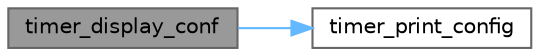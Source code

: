 digraph "timer_display_conf"
{
 // LATEX_PDF_SIZE
  bgcolor="transparent";
  edge [fontname=Helvetica,fontsize=10,labelfontname=Helvetica,labelfontsize=10];
  node [fontname=Helvetica,fontsize=10,shape=box,height=0.2,width=0.4];
  rankdir="LR";
  Node1 [label="timer_display_conf",height=0.2,width=0.4,color="gray40", fillcolor="grey60", style="filled", fontcolor="black",tooltip="Shows timer configuration."];
  Node1 -> Node2 [color="steelblue1",style="solid"];
  Node2 [label="timer_print_config",height=0.2,width=0.4,color="grey40", fillcolor="white", style="filled",URL="$group__timer.html#gad3902e029b27c80982873394c0290496",tooltip="Prints a timer config field value."];
}
